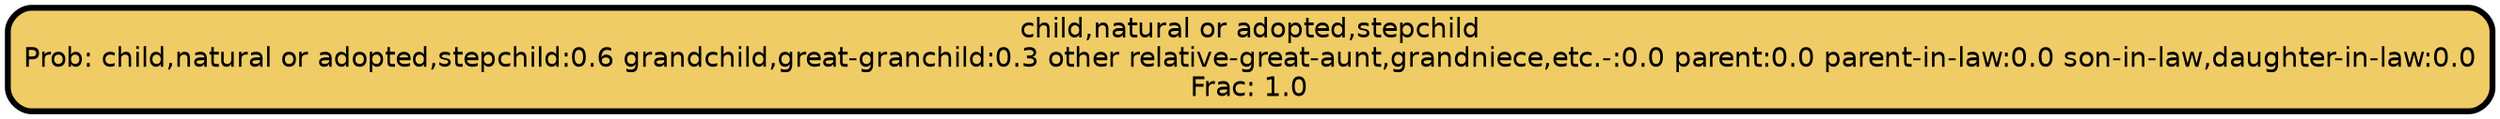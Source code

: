 graph Tree {
node [shape=box, style="filled, rounded",color="black",penwidth="3",fontcolor="black",                 fontname=helvetica] ;
graph [ranksep="0 equally", splines=straight,                 bgcolor=transparent, dpi=200] ;
edge [fontname=helvetica, color=black] ;
0 [label="child,natural or adopted,stepchild
Prob: child,natural or adopted,stepchild:0.6 grandchild,great-granchild:0.3 other relative-great-aunt,grandniece,etc.-:0.0 parent:0.0 parent-in-law:0.0 son-in-law,daughter-in-law:0.0
Frac: 1.0", fillcolor="#efcc65"] ;
{rank = same;}}